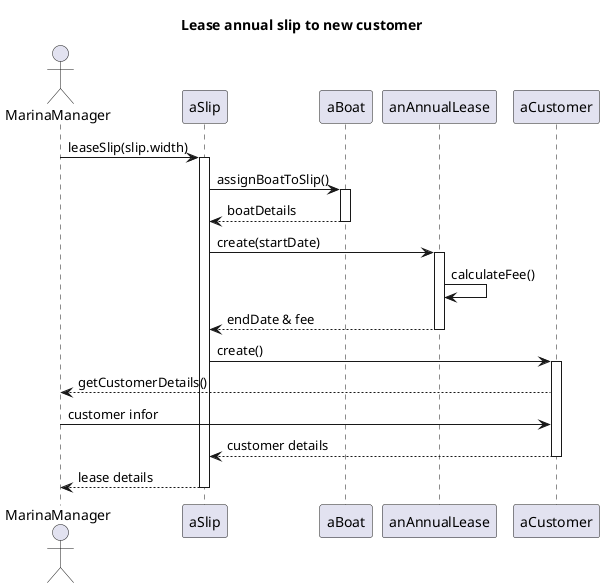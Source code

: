 @startuml 

title Lease annual slip to new customer
actor MarinaManager

participant aSlip 
participant aBoat 

MarinaManager -> aSlip : leaseSlip(slip.width)
activate aSlip

aSlip -> aBoat : assignBoatToSlip()
activate aBoat
aBoat --> aSlip : boatDetails
deactivate aBoat

aSlip -> anAnnualLease : create(startDate)
activate anAnnualLease
anAnnualLease -> anAnnualLease : calculateFee()
anAnnualLease --> aSlip : endDate & fee
deactivate anAnnualLease

aSlip -> aCustomer : create()
activate aCustomer
aCustomer --> MarinaManager : getCustomerDetails()
MarinaManager -> aCustomer : customer infor
aCustomer --> aSlip : customer details
deactivate aCustomer

aSlip --> MarinaManager : lease details
deactivate aSlip


@enduml